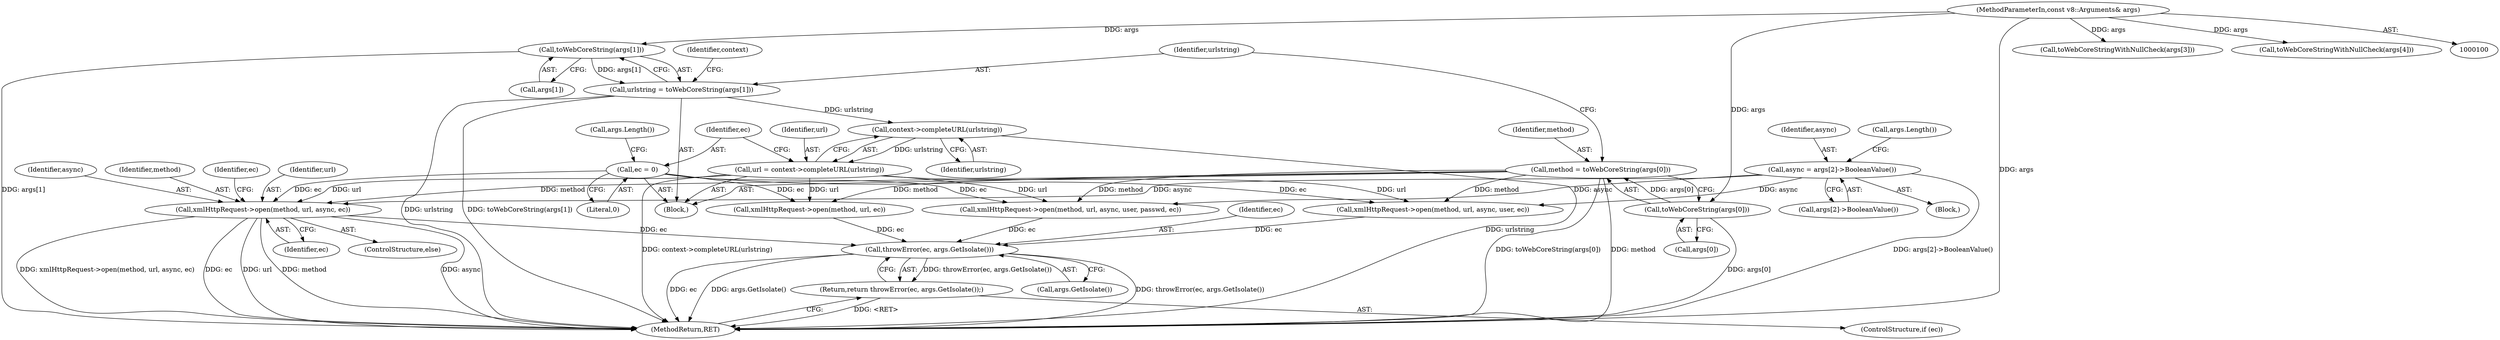 digraph "0_Chrome_e9372a1bfd3588a80fcf49aa07321f0971dd6091_69@API" {
"1000203" [label="(Call,xmlHttpRequest->open(method, url, async, ec))"];
"1000118" [label="(Call,method = toWebCoreString(args[0]))"];
"1000120" [label="(Call,toWebCoreString(args[0]))"];
"1000101" [label="(MethodParameterIn,const v8::Arguments& args)"];
"1000141" [label="(Call,url = context->completeURL(urlstring))"];
"1000143" [label="(Call,context->completeURL(urlstring))"];
"1000125" [label="(Call,urlstring = toWebCoreString(args[1]))"];
"1000127" [label="(Call,toWebCoreString(args[1]))"];
"1000155" [label="(Call,async = args[2]->BooleanValue())"];
"1000146" [label="(Call,ec = 0)"];
"1000216" [label="(Call,throwError(ec, args.GetIsolate()))"];
"1000215" [label="(Return,return throwError(ec, args.GetIsolate());)"];
"1000217" [label="(Identifier,ec)"];
"1000119" [label="(Identifier,method)"];
"1000157" [label="(Call,args[2]->BooleanValue())"];
"1000128" [label="(Call,args[1])"];
"1000156" [label="(Identifier,async)"];
"1000146" [label="(Call,ec = 0)"];
"1000161" [label="(Call,args.Length())"];
"1000215" [label="(Return,return throwError(ec, args.GetIsolate());)"];
"1000142" [label="(Identifier,url)"];
"1000127" [label="(Call,toWebCoreString(args[1]))"];
"1000155" [label="(Call,async = args[2]->BooleanValue())"];
"1000213" [label="(ControlStructure,if (ec))"];
"1000204" [label="(Identifier,method)"];
"1000169" [label="(Call,toWebCoreStringWithNullCheck(args[3]))"];
"1000214" [label="(Identifier,ec)"];
"1000203" [label="(Call,xmlHttpRequest->open(method, url, async, ec))"];
"1000216" [label="(Call,throwError(ec, args.GetIsolate()))"];
"1000209" [label="(Call,xmlHttpRequest->open(method, url, ec))"];
"1000148" [label="(Literal,0)"];
"1000125" [label="(Call,urlstring = toWebCoreString(args[1]))"];
"1000143" [label="(Call,context->completeURL(urlstring))"];
"1000188" [label="(Call,xmlHttpRequest->open(method, url, async, user, passwd, ec))"];
"1000205" [label="(Identifier,url)"];
"1000196" [label="(Call,xmlHttpRequest->open(method, url, async, user, ec))"];
"1000206" [label="(Identifier,async)"];
"1000121" [label="(Call,args[0])"];
"1000133" [label="(Identifier,context)"];
"1000102" [label="(Block,)"];
"1000184" [label="(Call,toWebCoreStringWithNullCheck(args[4]))"];
"1000141" [label="(Call,url = context->completeURL(urlstring))"];
"1000153" [label="(Block,)"];
"1000147" [label="(Identifier,ec)"];
"1000151" [label="(Call,args.Length())"];
"1000126" [label="(Identifier,urlstring)"];
"1000218" [label="(Call,args.GetIsolate())"];
"1000101" [label="(MethodParameterIn,const v8::Arguments& args)"];
"1000221" [label="(MethodReturn,RET)"];
"1000120" [label="(Call,toWebCoreString(args[0]))"];
"1000207" [label="(Identifier,ec)"];
"1000118" [label="(Call,method = toWebCoreString(args[0]))"];
"1000144" [label="(Identifier,urlstring)"];
"1000202" [label="(ControlStructure,else)"];
"1000203" -> "1000202"  [label="AST: "];
"1000203" -> "1000207"  [label="CFG: "];
"1000204" -> "1000203"  [label="AST: "];
"1000205" -> "1000203"  [label="AST: "];
"1000206" -> "1000203"  [label="AST: "];
"1000207" -> "1000203"  [label="AST: "];
"1000214" -> "1000203"  [label="CFG: "];
"1000203" -> "1000221"  [label="DDG: async"];
"1000203" -> "1000221"  [label="DDG: xmlHttpRequest->open(method, url, async, ec)"];
"1000203" -> "1000221"  [label="DDG: ec"];
"1000203" -> "1000221"  [label="DDG: url"];
"1000203" -> "1000221"  [label="DDG: method"];
"1000118" -> "1000203"  [label="DDG: method"];
"1000141" -> "1000203"  [label="DDG: url"];
"1000155" -> "1000203"  [label="DDG: async"];
"1000146" -> "1000203"  [label="DDG: ec"];
"1000203" -> "1000216"  [label="DDG: ec"];
"1000118" -> "1000102"  [label="AST: "];
"1000118" -> "1000120"  [label="CFG: "];
"1000119" -> "1000118"  [label="AST: "];
"1000120" -> "1000118"  [label="AST: "];
"1000126" -> "1000118"  [label="CFG: "];
"1000118" -> "1000221"  [label="DDG: toWebCoreString(args[0])"];
"1000118" -> "1000221"  [label="DDG: method"];
"1000120" -> "1000118"  [label="DDG: args[0]"];
"1000118" -> "1000188"  [label="DDG: method"];
"1000118" -> "1000196"  [label="DDG: method"];
"1000118" -> "1000209"  [label="DDG: method"];
"1000120" -> "1000121"  [label="CFG: "];
"1000121" -> "1000120"  [label="AST: "];
"1000120" -> "1000221"  [label="DDG: args[0]"];
"1000101" -> "1000120"  [label="DDG: args"];
"1000101" -> "1000100"  [label="AST: "];
"1000101" -> "1000221"  [label="DDG: args"];
"1000101" -> "1000127"  [label="DDG: args"];
"1000101" -> "1000169"  [label="DDG: args"];
"1000101" -> "1000184"  [label="DDG: args"];
"1000141" -> "1000102"  [label="AST: "];
"1000141" -> "1000143"  [label="CFG: "];
"1000142" -> "1000141"  [label="AST: "];
"1000143" -> "1000141"  [label="AST: "];
"1000147" -> "1000141"  [label="CFG: "];
"1000141" -> "1000221"  [label="DDG: context->completeURL(urlstring)"];
"1000143" -> "1000141"  [label="DDG: urlstring"];
"1000141" -> "1000188"  [label="DDG: url"];
"1000141" -> "1000196"  [label="DDG: url"];
"1000141" -> "1000209"  [label="DDG: url"];
"1000143" -> "1000144"  [label="CFG: "];
"1000144" -> "1000143"  [label="AST: "];
"1000143" -> "1000221"  [label="DDG: urlstring"];
"1000125" -> "1000143"  [label="DDG: urlstring"];
"1000125" -> "1000102"  [label="AST: "];
"1000125" -> "1000127"  [label="CFG: "];
"1000126" -> "1000125"  [label="AST: "];
"1000127" -> "1000125"  [label="AST: "];
"1000133" -> "1000125"  [label="CFG: "];
"1000125" -> "1000221"  [label="DDG: urlstring"];
"1000125" -> "1000221"  [label="DDG: toWebCoreString(args[1])"];
"1000127" -> "1000125"  [label="DDG: args[1]"];
"1000127" -> "1000128"  [label="CFG: "];
"1000128" -> "1000127"  [label="AST: "];
"1000127" -> "1000221"  [label="DDG: args[1]"];
"1000155" -> "1000153"  [label="AST: "];
"1000155" -> "1000157"  [label="CFG: "];
"1000156" -> "1000155"  [label="AST: "];
"1000157" -> "1000155"  [label="AST: "];
"1000161" -> "1000155"  [label="CFG: "];
"1000155" -> "1000221"  [label="DDG: args[2]->BooleanValue()"];
"1000155" -> "1000188"  [label="DDG: async"];
"1000155" -> "1000196"  [label="DDG: async"];
"1000146" -> "1000102"  [label="AST: "];
"1000146" -> "1000148"  [label="CFG: "];
"1000147" -> "1000146"  [label="AST: "];
"1000148" -> "1000146"  [label="AST: "];
"1000151" -> "1000146"  [label="CFG: "];
"1000146" -> "1000188"  [label="DDG: ec"];
"1000146" -> "1000196"  [label="DDG: ec"];
"1000146" -> "1000209"  [label="DDG: ec"];
"1000216" -> "1000215"  [label="AST: "];
"1000216" -> "1000218"  [label="CFG: "];
"1000217" -> "1000216"  [label="AST: "];
"1000218" -> "1000216"  [label="AST: "];
"1000215" -> "1000216"  [label="CFG: "];
"1000216" -> "1000221"  [label="DDG: throwError(ec, args.GetIsolate())"];
"1000216" -> "1000221"  [label="DDG: ec"];
"1000216" -> "1000221"  [label="DDG: args.GetIsolate()"];
"1000216" -> "1000215"  [label="DDG: throwError(ec, args.GetIsolate())"];
"1000209" -> "1000216"  [label="DDG: ec"];
"1000188" -> "1000216"  [label="DDG: ec"];
"1000196" -> "1000216"  [label="DDG: ec"];
"1000215" -> "1000213"  [label="AST: "];
"1000221" -> "1000215"  [label="CFG: "];
"1000215" -> "1000221"  [label="DDG: <RET>"];
}
